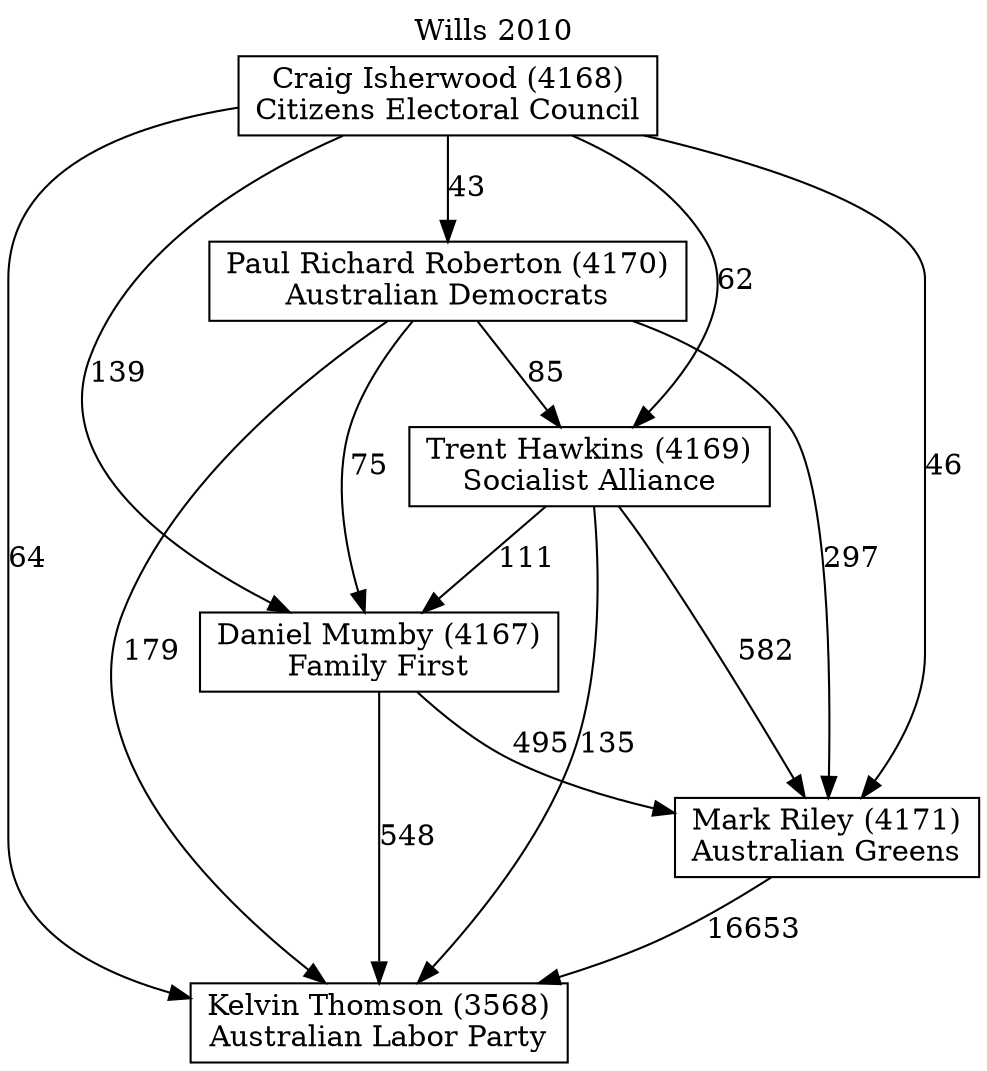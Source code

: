 // House preference flow
digraph "Kelvin Thomson (3568)_Wills_2010" {
	graph [label="Wills 2010" labelloc=t mclimit=10]
	node [shape=box]
	"Craig Isherwood (4168)" [label="Craig Isherwood (4168)
Citizens Electoral Council"]
	"Daniel Mumby (4167)" [label="Daniel Mumby (4167)
Family First"]
	"Kelvin Thomson (3568)" [label="Kelvin Thomson (3568)
Australian Labor Party"]
	"Mark Riley (4171)" [label="Mark Riley (4171)
Australian Greens"]
	"Paul Richard Roberton (4170)" [label="Paul Richard Roberton (4170)
Australian Democrats"]
	"Trent Hawkins (4169)" [label="Trent Hawkins (4169)
Socialist Alliance"]
	"Craig Isherwood (4168)" -> "Daniel Mumby (4167)" [label=139]
	"Craig Isherwood (4168)" -> "Kelvin Thomson (3568)" [label=64]
	"Craig Isherwood (4168)" -> "Mark Riley (4171)" [label=46]
	"Craig Isherwood (4168)" -> "Paul Richard Roberton (4170)" [label=43]
	"Craig Isherwood (4168)" -> "Trent Hawkins (4169)" [label=62]
	"Daniel Mumby (4167)" -> "Kelvin Thomson (3568)" [label=548]
	"Daniel Mumby (4167)" -> "Mark Riley (4171)" [label=495]
	"Mark Riley (4171)" -> "Kelvin Thomson (3568)" [label=16653]
	"Paul Richard Roberton (4170)" -> "Daniel Mumby (4167)" [label=75]
	"Paul Richard Roberton (4170)" -> "Kelvin Thomson (3568)" [label=179]
	"Paul Richard Roberton (4170)" -> "Mark Riley (4171)" [label=297]
	"Paul Richard Roberton (4170)" -> "Trent Hawkins (4169)" [label=85]
	"Trent Hawkins (4169)" -> "Daniel Mumby (4167)" [label=111]
	"Trent Hawkins (4169)" -> "Kelvin Thomson (3568)" [label=135]
	"Trent Hawkins (4169)" -> "Mark Riley (4171)" [label=582]
}
